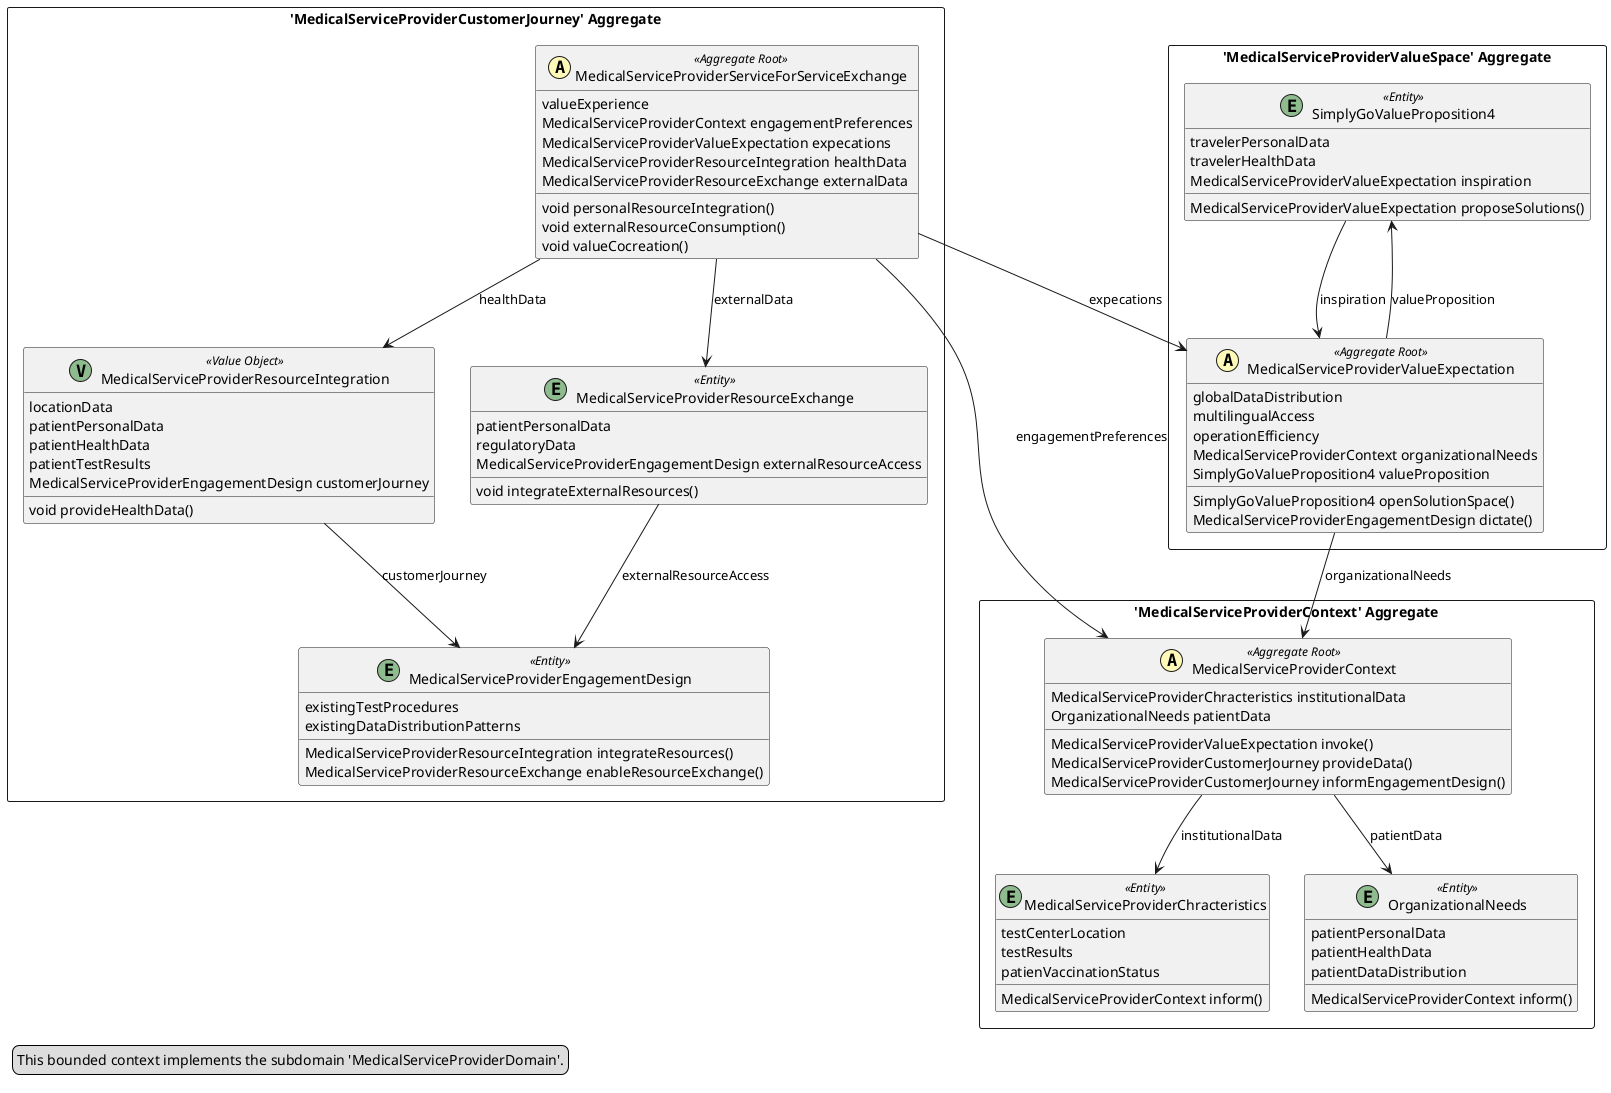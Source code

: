 @startuml

skinparam componentStyle uml2

package "'MedicalServiceProviderContext' Aggregate" <<Rectangle>> {
	class MedicalServiceProviderContext <<(A,#fffab8) Aggregate Root>> {
		MedicalServiceProviderChracteristics institutionalData
		OrganizationalNeeds patientData
		MedicalServiceProviderValueExpectation invoke()
		MedicalServiceProviderCustomerJourney provideData()
		MedicalServiceProviderCustomerJourney informEngagementDesign()
	}
	class MedicalServiceProviderChracteristics <<(E,DarkSeaGreen) Entity>> {
		testCenterLocation
		testResults
		patienVaccinationStatus
		MedicalServiceProviderContext inform()
	}
	class OrganizationalNeeds <<(E,DarkSeaGreen) Entity>> {
		patientPersonalData
		patientHealthData
		patientDataDistribution
		MedicalServiceProviderContext inform()
	}
}
package "'MedicalServiceProviderValueSpace' Aggregate" <<Rectangle>> {
	class SimplyGoValueProposition4 <<(E,DarkSeaGreen) Entity>> {
		travelerPersonalData
		travelerHealthData
		MedicalServiceProviderValueExpectation inspiration
		MedicalServiceProviderValueExpectation proposeSolutions()
	}
	class MedicalServiceProviderValueExpectation <<(A,#fffab8) Aggregate Root>> {
		globalDataDistribution
		multilingualAccess
		operationEfficiency
		MedicalServiceProviderContext organizationalNeeds
		SimplyGoValueProposition4 valueProposition
		SimplyGoValueProposition4 openSolutionSpace()
		MedicalServiceProviderEngagementDesign dictate()
	}
}
package "'MedicalServiceProviderCustomerJourney' Aggregate" <<Rectangle>> {
	class MedicalServiceProviderServiceForServiceExchange <<(A,#fffab8) Aggregate Root>> {
		valueExperience
		MedicalServiceProviderContext engagementPreferences
		MedicalServiceProviderValueExpectation expecations
		MedicalServiceProviderResourceIntegration healthData
		MedicalServiceProviderResourceExchange externalData
		void personalResourceIntegration()
		void externalResourceConsumption()
		void valueCocreation()
	}
	class MedicalServiceProviderResourceIntegration <<(V,DarkSeaGreen) Value Object>> {
		locationData
		patientPersonalData
		patientHealthData
		patientTestResults
		MedicalServiceProviderEngagementDesign customerJourney
		void provideHealthData()
	}
	class MedicalServiceProviderEngagementDesign <<(E,DarkSeaGreen) Entity>> {
		existingTestProcedures
		existingDataDistributionPatterns
		MedicalServiceProviderResourceIntegration integrateResources()
		MedicalServiceProviderResourceExchange enableResourceExchange()
	}
	class MedicalServiceProviderResourceExchange <<(E,DarkSeaGreen) Entity>> {
		patientPersonalData
		regulatoryData
		MedicalServiceProviderEngagementDesign externalResourceAccess
		void integrateExternalResources()
	}
}
MedicalServiceProviderContext --> MedicalServiceProviderChracteristics : institutionalData
MedicalServiceProviderContext --> OrganizationalNeeds : patientData
SimplyGoValueProposition4 --> MedicalServiceProviderValueExpectation : inspiration
MedicalServiceProviderValueExpectation --> MedicalServiceProviderContext : organizationalNeeds
MedicalServiceProviderValueExpectation --> SimplyGoValueProposition4 : valueProposition
MedicalServiceProviderServiceForServiceExchange --> MedicalServiceProviderContext : engagementPreferences
MedicalServiceProviderServiceForServiceExchange --> MedicalServiceProviderValueExpectation : expecations
MedicalServiceProviderServiceForServiceExchange --> MedicalServiceProviderResourceIntegration : healthData
MedicalServiceProviderServiceForServiceExchange --> MedicalServiceProviderResourceExchange : externalData
MedicalServiceProviderResourceIntegration --> MedicalServiceProviderEngagementDesign : customerJourney
MedicalServiceProviderResourceExchange --> MedicalServiceProviderEngagementDesign : externalResourceAccess
legend left
  This bounded context implements the subdomain 'MedicalServiceProviderDomain'.
end legend


@enduml
